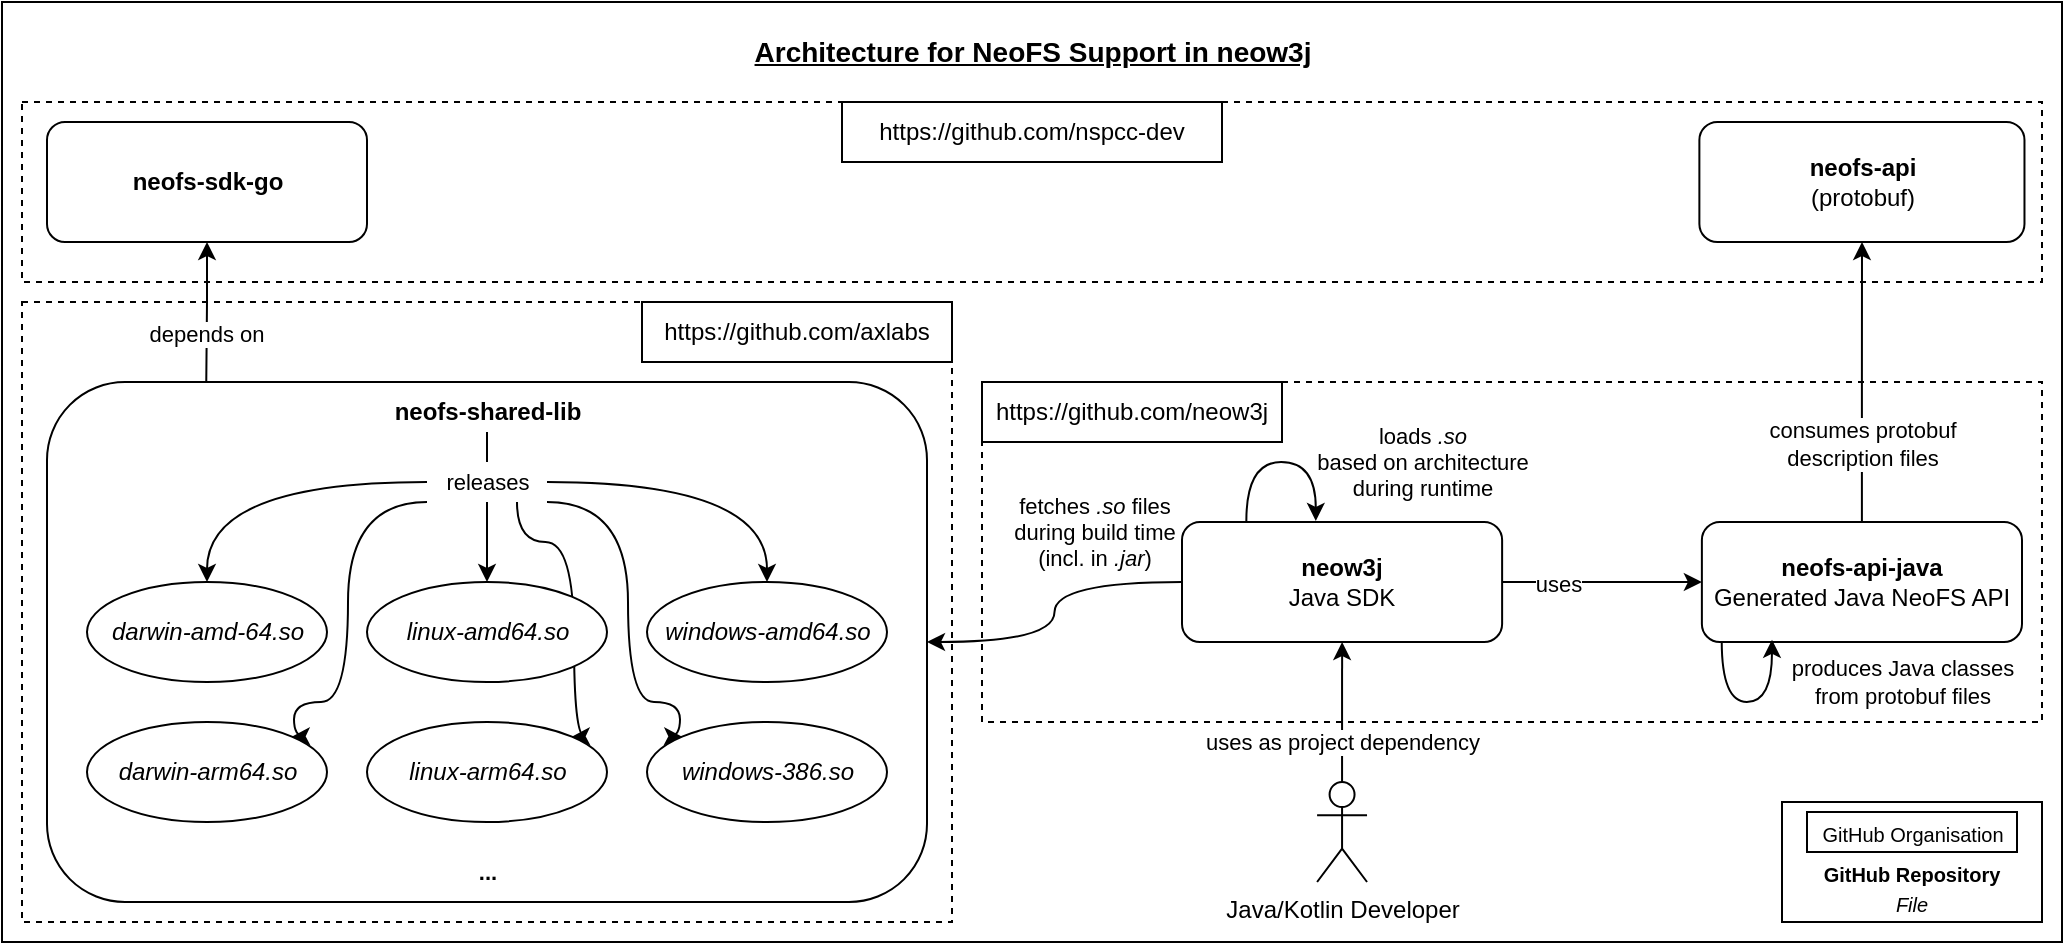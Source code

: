 <mxfile version="20.7.4" type="device"><diagram id="tO1SPFyYU1Soy5vWM51A" name="Page-1"><mxGraphModel dx="1562" dy="868" grid="1" gridSize="10" guides="1" tooltips="1" connect="1" arrows="1" fold="1" page="1" pageScale="1" pageWidth="827" pageHeight="1169" math="0" shadow="0"><root><mxCell id="0"/><mxCell id="1" parent="0"/><mxCell id="hFZfo0W2_b5fDAXVUZNu-52" value="" style="rounded=0;whiteSpace=wrap;html=1;labelBackgroundColor=none;" parent="1" vertex="1"><mxGeometry x="50" y="70" width="1030" height="470" as="geometry"/></mxCell><mxCell id="hFZfo0W2_b5fDAXVUZNu-47" value="" style="rounded=0;whiteSpace=wrap;html=1;dashed=1;align=right;" parent="1" vertex="1"><mxGeometry x="60" y="220" width="465" height="310" as="geometry"/></mxCell><mxCell id="hFZfo0W2_b5fDAXVUZNu-2" value="" style="rounded=1;whiteSpace=wrap;html=1;" parent="1" vertex="1"><mxGeometry x="72.5" y="260" width="440" height="260" as="geometry"/></mxCell><mxCell id="hFZfo0W2_b5fDAXVUZNu-45" value="" style="rounded=0;whiteSpace=wrap;html=1;dashed=1;align=right;" parent="1" vertex="1"><mxGeometry x="60" y="120" width="1010" height="90" as="geometry"/></mxCell><mxCell id="hFZfo0W2_b5fDAXVUZNu-43" value="" style="rounded=0;whiteSpace=wrap;html=1;dashed=1;align=right;" parent="1" vertex="1"><mxGeometry x="540" y="260" width="530" height="170" as="geometry"/></mxCell><mxCell id="hFZfo0W2_b5fDAXVUZNu-46" value="https://github.com/nspcc-dev" style="text;html=1;strokeColor=default;fillColor=none;align=center;verticalAlign=middle;whiteSpace=wrap;rounded=0;" parent="1" vertex="1"><mxGeometry x="470" y="120" width="190" height="30" as="geometry"/></mxCell><mxCell id="hFZfo0W2_b5fDAXVUZNu-1" value="&lt;b&gt;neofs-sdk-go&lt;/b&gt;" style="rounded=1;whiteSpace=wrap;html=1;" parent="1" vertex="1"><mxGeometry x="72.5" y="130" width="160" height="60" as="geometry"/></mxCell><mxCell id="MCKgBKJiDZlnMQoNipik-2" value="depends on" style="edgeStyle=orthogonalEdgeStyle;rounded=0;orthogonalLoop=1;jettySize=auto;html=1;startArrow=classic;startFill=1;endArrow=none;endFill=0;entryX=0.181;entryY=-0.001;entryDx=0;entryDy=0;entryPerimeter=0;" edge="1" parent="1" source="hFZfo0W2_b5fDAXVUZNu-1" target="hFZfo0W2_b5fDAXVUZNu-2"><mxGeometry x="0.339" relative="1" as="geometry"><mxPoint x="152" y="250" as="targetPoint"/><Array as="points"><mxPoint x="152" y="220"/><mxPoint x="152" y="220"/></Array><mxPoint as="offset"/></mxGeometry></mxCell><mxCell id="hFZfo0W2_b5fDAXVUZNu-3" value="&lt;b&gt;neofs-api&lt;/b&gt;&lt;br&gt;(protobuf)" style="rounded=1;whiteSpace=wrap;html=1;" parent="1" vertex="1"><mxGeometry x="898.69" y="130" width="162.55" height="60" as="geometry"/></mxCell><mxCell id="hFZfo0W2_b5fDAXVUZNu-7" value="" style="edgeStyle=orthogonalEdgeStyle;rounded=0;orthogonalLoop=1;jettySize=auto;html=1;" parent="1" source="hFZfo0W2_b5fDAXVUZNu-4" target="hFZfo0W2_b5fDAXVUZNu-3" edge="1"><mxGeometry relative="1" as="geometry"/></mxCell><mxCell id="hFZfo0W2_b5fDAXVUZNu-8" value="consumes protobuf&lt;br&gt;description files" style="edgeLabel;html=1;align=center;verticalAlign=middle;resizable=0;points=[];" parent="hFZfo0W2_b5fDAXVUZNu-7" vertex="1" connectable="0"><mxGeometry x="0.067" y="1" relative="1" as="geometry"><mxPoint x="1" y="35" as="offset"/></mxGeometry></mxCell><mxCell id="hFZfo0W2_b5fDAXVUZNu-32" value="" style="edgeStyle=orthogonalEdgeStyle;curved=1;rounded=0;orthogonalLoop=1;jettySize=auto;html=1;strokeColor=default;entryX=1;entryY=0.5;entryDx=0;entryDy=0;exitX=0;exitY=0.5;exitDx=0;exitDy=0;" parent="1" source="hFZfo0W2_b5fDAXVUZNu-33" target="hFZfo0W2_b5fDAXVUZNu-2" edge="1"><mxGeometry relative="1" as="geometry"><mxPoint x="540" y="380" as="targetPoint"/><Array as="points"/></mxGeometry></mxCell><mxCell id="hFZfo0W2_b5fDAXVUZNu-49" value="fetches &lt;i&gt;.so&lt;/i&gt; files&lt;br&gt;during build time&lt;br&gt;(incl. in &lt;i&gt;.jar&lt;/i&gt;)" style="edgeLabel;html=1;align=center;verticalAlign=middle;resizable=0;points=[];labelBackgroundColor=none;" parent="hFZfo0W2_b5fDAXVUZNu-32" vertex="1" connectable="0"><mxGeometry x="-0.548" y="5" relative="1" as="geometry"><mxPoint x="-9" y="-30" as="offset"/></mxGeometry></mxCell><mxCell id="hFZfo0W2_b5fDAXVUZNu-34" value="" style="edgeStyle=orthogonalEdgeStyle;curved=1;rounded=0;orthogonalLoop=1;jettySize=auto;html=1;strokeColor=default;endArrow=none;endFill=0;startArrow=classic;startFill=1;" parent="1" source="hFZfo0W2_b5fDAXVUZNu-4" edge="1"><mxGeometry relative="1" as="geometry"><mxPoint x="800.06" y="360" as="targetPoint"/></mxGeometry></mxCell><mxCell id="hFZfo0W2_b5fDAXVUZNu-35" value="uses" style="edgeLabel;html=1;align=center;verticalAlign=middle;resizable=0;points=[];" parent="hFZfo0W2_b5fDAXVUZNu-34" vertex="1" connectable="0"><mxGeometry x="0.225" y="3" relative="1" as="geometry"><mxPoint x="-11" y="-3" as="offset"/></mxGeometry></mxCell><mxCell id="hFZfo0W2_b5fDAXVUZNu-4" value="&lt;b&gt;neofs-api-java&lt;/b&gt;&lt;br&gt;Generated Java NeoFS API" style="rounded=1;whiteSpace=wrap;html=1;" parent="1" vertex="1"><mxGeometry x="899.94" y="330" width="160.06" height="60" as="geometry"/></mxCell><mxCell id="hFZfo0W2_b5fDAXVUZNu-20" value="&lt;i&gt;darwin-amd-64.so&lt;/i&gt;" style="ellipse;whiteSpace=wrap;html=1;" parent="1" vertex="1"><mxGeometry x="92.5" y="360" width="120" height="50" as="geometry"/></mxCell><mxCell id="hFZfo0W2_b5fDAXVUZNu-21" value="&lt;i&gt;darwin-arm64.so&lt;/i&gt;" style="ellipse;whiteSpace=wrap;html=1;" parent="1" vertex="1"><mxGeometry x="92.5" y="430" width="120" height="50" as="geometry"/></mxCell><mxCell id="hFZfo0W2_b5fDAXVUZNu-23" value="&lt;i&gt;linux-arm64.so&lt;/i&gt;" style="ellipse;whiteSpace=wrap;html=1;" parent="1" vertex="1"><mxGeometry x="232.5" y="430" width="120" height="50" as="geometry"/></mxCell><mxCell id="hFZfo0W2_b5fDAXVUZNu-24" value="&lt;i&gt;windows-386.so&lt;/i&gt;" style="ellipse;whiteSpace=wrap;html=1;" parent="1" vertex="1"><mxGeometry x="372.5" y="430" width="120" height="50" as="geometry"/></mxCell><mxCell id="hFZfo0W2_b5fDAXVUZNu-25" value="&lt;i&gt;windows-amd64.so&lt;/i&gt;" style="ellipse;whiteSpace=wrap;html=1;" parent="1" vertex="1"><mxGeometry x="372.5" y="360" width="120" height="50" as="geometry"/></mxCell><mxCell id="hFZfo0W2_b5fDAXVUZNu-37" value="" style="edgeStyle=orthogonalEdgeStyle;curved=1;rounded=0;orthogonalLoop=1;jettySize=auto;html=1;strokeColor=default;startArrow=classic;startFill=1;endArrow=none;endFill=0;entryX=0.5;entryY=0;entryDx=0;entryDy=0;entryPerimeter=0;" parent="1" source="hFZfo0W2_b5fDAXVUZNu-33" target="hFZfo0W2_b5fDAXVUZNu-38" edge="1"><mxGeometry relative="1" as="geometry"><mxPoint x="970.03" y="450" as="targetPoint"/></mxGeometry></mxCell><mxCell id="hFZfo0W2_b5fDAXVUZNu-60" value="uses as project dependency" style="edgeLabel;html=1;align=center;verticalAlign=middle;resizable=0;points=[];fontSize=11;" parent="hFZfo0W2_b5fDAXVUZNu-37" vertex="1" connectable="0"><mxGeometry x="0.07" relative="1" as="geometry"><mxPoint y="12" as="offset"/></mxGeometry></mxCell><mxCell id="hFZfo0W2_b5fDAXVUZNu-33" value="&lt;b&gt;neow3j&lt;/b&gt;&lt;br&gt;Java SDK" style="rounded=1;whiteSpace=wrap;html=1;" parent="1" vertex="1"><mxGeometry x="640" y="330" width="160.06" height="60" as="geometry"/></mxCell><mxCell id="hFZfo0W2_b5fDAXVUZNu-38" value="Java/Kotlin Developer" style="shape=umlActor;verticalLabelPosition=bottom;verticalAlign=top;html=1;outlineConnect=0;" parent="1" vertex="1"><mxGeometry x="707.55" y="460" width="24.97" height="50" as="geometry"/></mxCell><mxCell id="hFZfo0W2_b5fDAXVUZNu-50" value="" style="endArrow=classic;html=1;rounded=0;strokeColor=default;deletable=1;edgeStyle=orthogonalEdgeStyle;curved=1;entryX=0.418;entryY=-0.009;entryDx=0;entryDy=0;exitX=0.201;exitY=-0.009;exitDx=0;exitDy=0;exitPerimeter=0;entryPerimeter=0;" parent="1" target="hFZfo0W2_b5fDAXVUZNu-33" edge="1" source="hFZfo0W2_b5fDAXVUZNu-33"><mxGeometry width="50" height="50" relative="1" as="geometry"><mxPoint x="659.752" y="330.353" as="sourcePoint"/><mxPoint x="690.004" y="330.053" as="targetPoint"/><Array as="points"><mxPoint x="672" y="300"/><mxPoint x="707" y="300"/></Array></mxGeometry></mxCell><mxCell id="hFZfo0W2_b5fDAXVUZNu-51" value="loads &lt;i&gt;.so&lt;br&gt;&lt;/i&gt;based on architecture&lt;br&gt;during runtime" style="edgeLabel;html=1;align=center;verticalAlign=middle;resizable=0;points=[];labelBackgroundColor=none;" parent="hFZfo0W2_b5fDAXVUZNu-50" vertex="1" connectable="0"><mxGeometry x="0.098" y="-3" relative="1" as="geometry"><mxPoint x="66" y="-3" as="offset"/></mxGeometry></mxCell><mxCell id="hFZfo0W2_b5fDAXVUZNu-53" value="&lt;b&gt;&lt;font size=&quot;1&quot; style=&quot;&quot;&gt;&lt;u style=&quot;font-size: 14px;&quot;&gt;Architecture for NeoFS Support in neow3j&lt;/u&gt;&lt;/font&gt;&lt;/b&gt;" style="text;html=1;strokeColor=none;fillColor=none;align=center;verticalAlign=middle;whiteSpace=wrap;rounded=0;labelBackgroundColor=none;" parent="1" vertex="1"><mxGeometry x="378.75" y="80" width="372.5" height="30" as="geometry"/></mxCell><mxCell id="hFZfo0W2_b5fDAXVUZNu-54" value="" style="rounded=0;whiteSpace=wrap;html=1;labelBackgroundColor=none;fontSize=14;" parent="1" vertex="1"><mxGeometry x="940" y="470" width="130" height="60" as="geometry"/></mxCell><mxCell id="hFZfo0W2_b5fDAXVUZNu-56" value="&lt;b style=&quot;border-color: var(--border-color);&quot;&gt;&lt;font style=&quot;font-size: 10px;&quot;&gt;GitHub Repository&lt;/font&gt;&lt;/b&gt;" style="text;html=1;strokeColor=none;fillColor=none;align=center;verticalAlign=middle;whiteSpace=wrap;rounded=0;labelBackgroundColor=none;fontSize=14;" parent="1" vertex="1"><mxGeometry x="940" y="495" width="130" height="20" as="geometry"/></mxCell><mxCell id="hFZfo0W2_b5fDAXVUZNu-57" value="&lt;i style=&quot;border-color: var(--border-color);&quot;&gt;&lt;font style=&quot;font-size: 10px;&quot;&gt;File&lt;/font&gt;&lt;/i&gt;" style="text;html=1;strokeColor=none;fillColor=none;align=center;verticalAlign=middle;whiteSpace=wrap;rounded=0;labelBackgroundColor=none;fontSize=14;" parent="1" vertex="1"><mxGeometry x="940" y="510" width="130" height="20" as="geometry"/></mxCell><mxCell id="hFZfo0W2_b5fDAXVUZNu-61" value="&lt;b&gt;...&lt;/b&gt;" style="text;html=1;strokeColor=none;fillColor=none;align=center;verticalAlign=middle;whiteSpace=wrap;rounded=0;labelBackgroundColor=none;fontSize=11;" parent="1" vertex="1"><mxGeometry x="157.5" y="490" width="270" height="30" as="geometry"/></mxCell><mxCell id="P0e6Vw0NGf34NiaDryNO-1" value="&lt;font style=&quot;font-size: 11px;&quot;&gt;releases&lt;/font&gt;" style="text;html=1;strokeColor=none;fillColor=none;align=center;verticalAlign=middle;whiteSpace=wrap;rounded=0;" parent="1" vertex="1"><mxGeometry x="262.5" y="300" width="60" height="20" as="geometry"/></mxCell><mxCell id="P0e6Vw0NGf34NiaDryNO-3" value="" style="edgeStyle=orthogonalEdgeStyle;curved=1;rounded=0;orthogonalLoop=1;jettySize=auto;html=1;strokeColor=default;exitX=0.5;exitY=1;exitDx=0;exitDy=0;entryX=0.5;entryY=0;entryDx=0;entryDy=0;" parent="1" source="P0e6Vw0NGf34NiaDryNO-1" target="hFZfo0W2_b5fDAXVUZNu-22" edge="1"><mxGeometry relative="1" as="geometry"><mxPoint x="157.5" y="350" as="targetPoint"/><Array as="points"/><mxPoint x="297.44" y="310" as="sourcePoint"/></mxGeometry></mxCell><mxCell id="P0e6Vw0NGf34NiaDryNO-5" value="" style="edgeStyle=orthogonalEdgeStyle;curved=1;rounded=0;orthogonalLoop=1;jettySize=auto;html=1;strokeColor=default;entryX=0.5;entryY=0;entryDx=0;entryDy=0;exitX=1;exitY=0.5;exitDx=0;exitDy=0;" parent="1" source="P0e6Vw0NGf34NiaDryNO-1" target="hFZfo0W2_b5fDAXVUZNu-25" edge="1"><mxGeometry relative="1" as="geometry"><mxPoint x="422.5" y="10" as="targetPoint"/><Array as="points"><mxPoint x="432.5" y="310"/></Array><mxPoint x="292.5" y="300" as="sourcePoint"/></mxGeometry></mxCell><mxCell id="P0e6Vw0NGf34NiaDryNO-7" value="" style="edgeStyle=orthogonalEdgeStyle;curved=1;rounded=0;orthogonalLoop=1;jettySize=auto;html=1;strokeColor=default;entryX=0.5;entryY=0;entryDx=0;entryDy=0;exitX=0;exitY=0.5;exitDx=0;exitDy=0;" parent="1" source="P0e6Vw0NGf34NiaDryNO-1" target="hFZfo0W2_b5fDAXVUZNu-20" edge="1"><mxGeometry relative="1" as="geometry"><mxPoint x="442.5" y="370" as="targetPoint"/><Array as="points"><mxPoint x="152.5" y="310"/></Array><mxPoint x="332.5" y="320" as="sourcePoint"/></mxGeometry></mxCell><mxCell id="P0e6Vw0NGf34NiaDryNO-8" value="" style="edgeStyle=orthogonalEdgeStyle;curved=1;rounded=0;orthogonalLoop=1;jettySize=auto;html=1;strokeColor=default;exitX=1;exitY=1;exitDx=0;exitDy=0;entryX=0;entryY=0;entryDx=0;entryDy=0;" parent="1" source="P0e6Vw0NGf34NiaDryNO-1" target="hFZfo0W2_b5fDAXVUZNu-24" edge="1"><mxGeometry relative="1" as="geometry"><mxPoint x="302.5" y="369.9" as="targetPoint"/><Array as="points"><mxPoint x="363" y="320"/><mxPoint x="363" y="420"/><mxPoint x="389" y="420"/></Array><mxPoint x="302.5" y="330" as="sourcePoint"/></mxGeometry></mxCell><mxCell id="P0e6Vw0NGf34NiaDryNO-9" value="" style="edgeStyle=orthogonalEdgeStyle;curved=1;rounded=0;orthogonalLoop=1;jettySize=auto;html=1;strokeColor=default;exitX=0;exitY=1;exitDx=0;exitDy=0;entryX=1;entryY=0;entryDx=0;entryDy=0;" parent="1" source="P0e6Vw0NGf34NiaDryNO-1" target="hFZfo0W2_b5fDAXVUZNu-21" edge="1"><mxGeometry relative="1" as="geometry"><mxPoint x="212.53" y="443.662" as="targetPoint"/><Array as="points"><mxPoint x="223" y="320"/><mxPoint x="223" y="420"/><mxPoint x="196" y="420"/></Array><mxPoint x="280.104" y="326.34" as="sourcePoint"/></mxGeometry></mxCell><mxCell id="P0e6Vw0NGf34NiaDryNO-10" value="" style="edgeStyle=orthogonalEdgeStyle;curved=1;rounded=0;orthogonalLoop=1;jettySize=auto;html=1;strokeColor=default;exitX=0.75;exitY=1;exitDx=0;exitDy=0;entryX=1;entryY=0;entryDx=0;entryDy=0;" parent="1" source="P0e6Vw0NGf34NiaDryNO-1" target="hFZfo0W2_b5fDAXVUZNu-23" edge="1"><mxGeometry relative="1" as="geometry"><mxPoint x="302.5" y="369.9" as="targetPoint"/><Array as="points"><mxPoint x="307" y="340"/><mxPoint x="336" y="340"/></Array><mxPoint x="302.5" y="330" as="sourcePoint"/></mxGeometry></mxCell><mxCell id="hFZfo0W2_b5fDAXVUZNu-22" value="&lt;i&gt;linux-amd64.so&lt;/i&gt;" style="ellipse;whiteSpace=wrap;html=1;" parent="1" vertex="1"><mxGeometry x="232.5" y="360" width="120" height="50" as="geometry"/></mxCell><mxCell id="P0e6Vw0NGf34NiaDryNO-11" value="&lt;b style=&quot;border-color: var(--border-color); font-size: 12px;&quot;&gt;neofs-shared-lib&lt;/b&gt;" style="text;html=1;strokeColor=none;fillColor=none;align=center;verticalAlign=middle;whiteSpace=wrap;rounded=0;fontSize=11;" parent="1" vertex="1"><mxGeometry x="172.5" y="265" width="240" height="20" as="geometry"/></mxCell><mxCell id="P0e6Vw0NGf34NiaDryNO-13" value="" style="endArrow=none;html=1;rounded=0;fontSize=11;entryX=0.5;entryY=1;entryDx=0;entryDy=0;exitX=0.5;exitY=0;exitDx=0;exitDy=0;" parent="1" source="P0e6Vw0NGf34NiaDryNO-1" target="P0e6Vw0NGf34NiaDryNO-11" edge="1"><mxGeometry width="50" height="50" relative="1" as="geometry"><mxPoint x="232.5" y="310" as="sourcePoint"/><mxPoint x="282.5" y="260" as="targetPoint"/></mxGeometry></mxCell><mxCell id="MCKgBKJiDZlnMQoNipik-3" value="&lt;span style=&quot;&quot;&gt;produces Java classes&lt;/span&gt;&lt;br style=&quot;border-color: var(--border-color);&quot;&gt;&lt;span style=&quot;&quot;&gt;from protobuf files&lt;/span&gt;" style="endArrow=classic;html=1;rounded=0;strokeColor=default;deletable=1;edgeStyle=orthogonalEdgeStyle;curved=1;exitX=0.062;exitY=0.994;exitDx=0;exitDy=0;exitPerimeter=0;labelBackgroundColor=none;entryX=0.216;entryY=0.982;entryDx=0;entryDy=0;entryPerimeter=0;" edge="1" parent="1" source="hFZfo0W2_b5fDAXVUZNu-4" target="hFZfo0W2_b5fDAXVUZNu-4"><mxGeometry x="0.504" y="-65" width="50" height="50" relative="1" as="geometry"><mxPoint x="910.209" y="300.0" as="sourcePoint"/><mxPoint x="941" y="390" as="targetPoint"/><Array as="points"><mxPoint x="910" y="420"/><mxPoint x="935" y="420"/><mxPoint x="935" y="389"/></Array><mxPoint as="offset"/></mxGeometry></mxCell><mxCell id="hFZfo0W2_b5fDAXVUZNu-44" value="https://github.com/neow3j" style="text;html=1;strokeColor=default;fillColor=none;align=center;verticalAlign=middle;whiteSpace=wrap;rounded=0;labelBorderColor=none;" parent="1" vertex="1"><mxGeometry x="540" y="260" width="150" height="30" as="geometry"/></mxCell><mxCell id="hFZfo0W2_b5fDAXVUZNu-48" value="https://github.com/axlabs" style="text;html=1;strokeColor=default;fillColor=none;align=center;verticalAlign=middle;whiteSpace=wrap;rounded=0;" parent="1" vertex="1"><mxGeometry x="370" y="220" width="155" height="30" as="geometry"/></mxCell><mxCell id="MCKgBKJiDZlnMQoNipik-6" value="&lt;span style=&quot;border-color: var(--border-color);&quot;&gt;&lt;font style=&quot;font-size: 10px;&quot;&gt;GitHub Organisation&lt;/font&gt;&lt;/span&gt;" style="text;html=1;strokeColor=default;fillColor=none;align=center;verticalAlign=middle;whiteSpace=wrap;rounded=0;labelBackgroundColor=none;fontSize=14;" vertex="1" parent="1"><mxGeometry x="952.5" y="475" width="105" height="20" as="geometry"/></mxCell></root></mxGraphModel></diagram></mxfile>